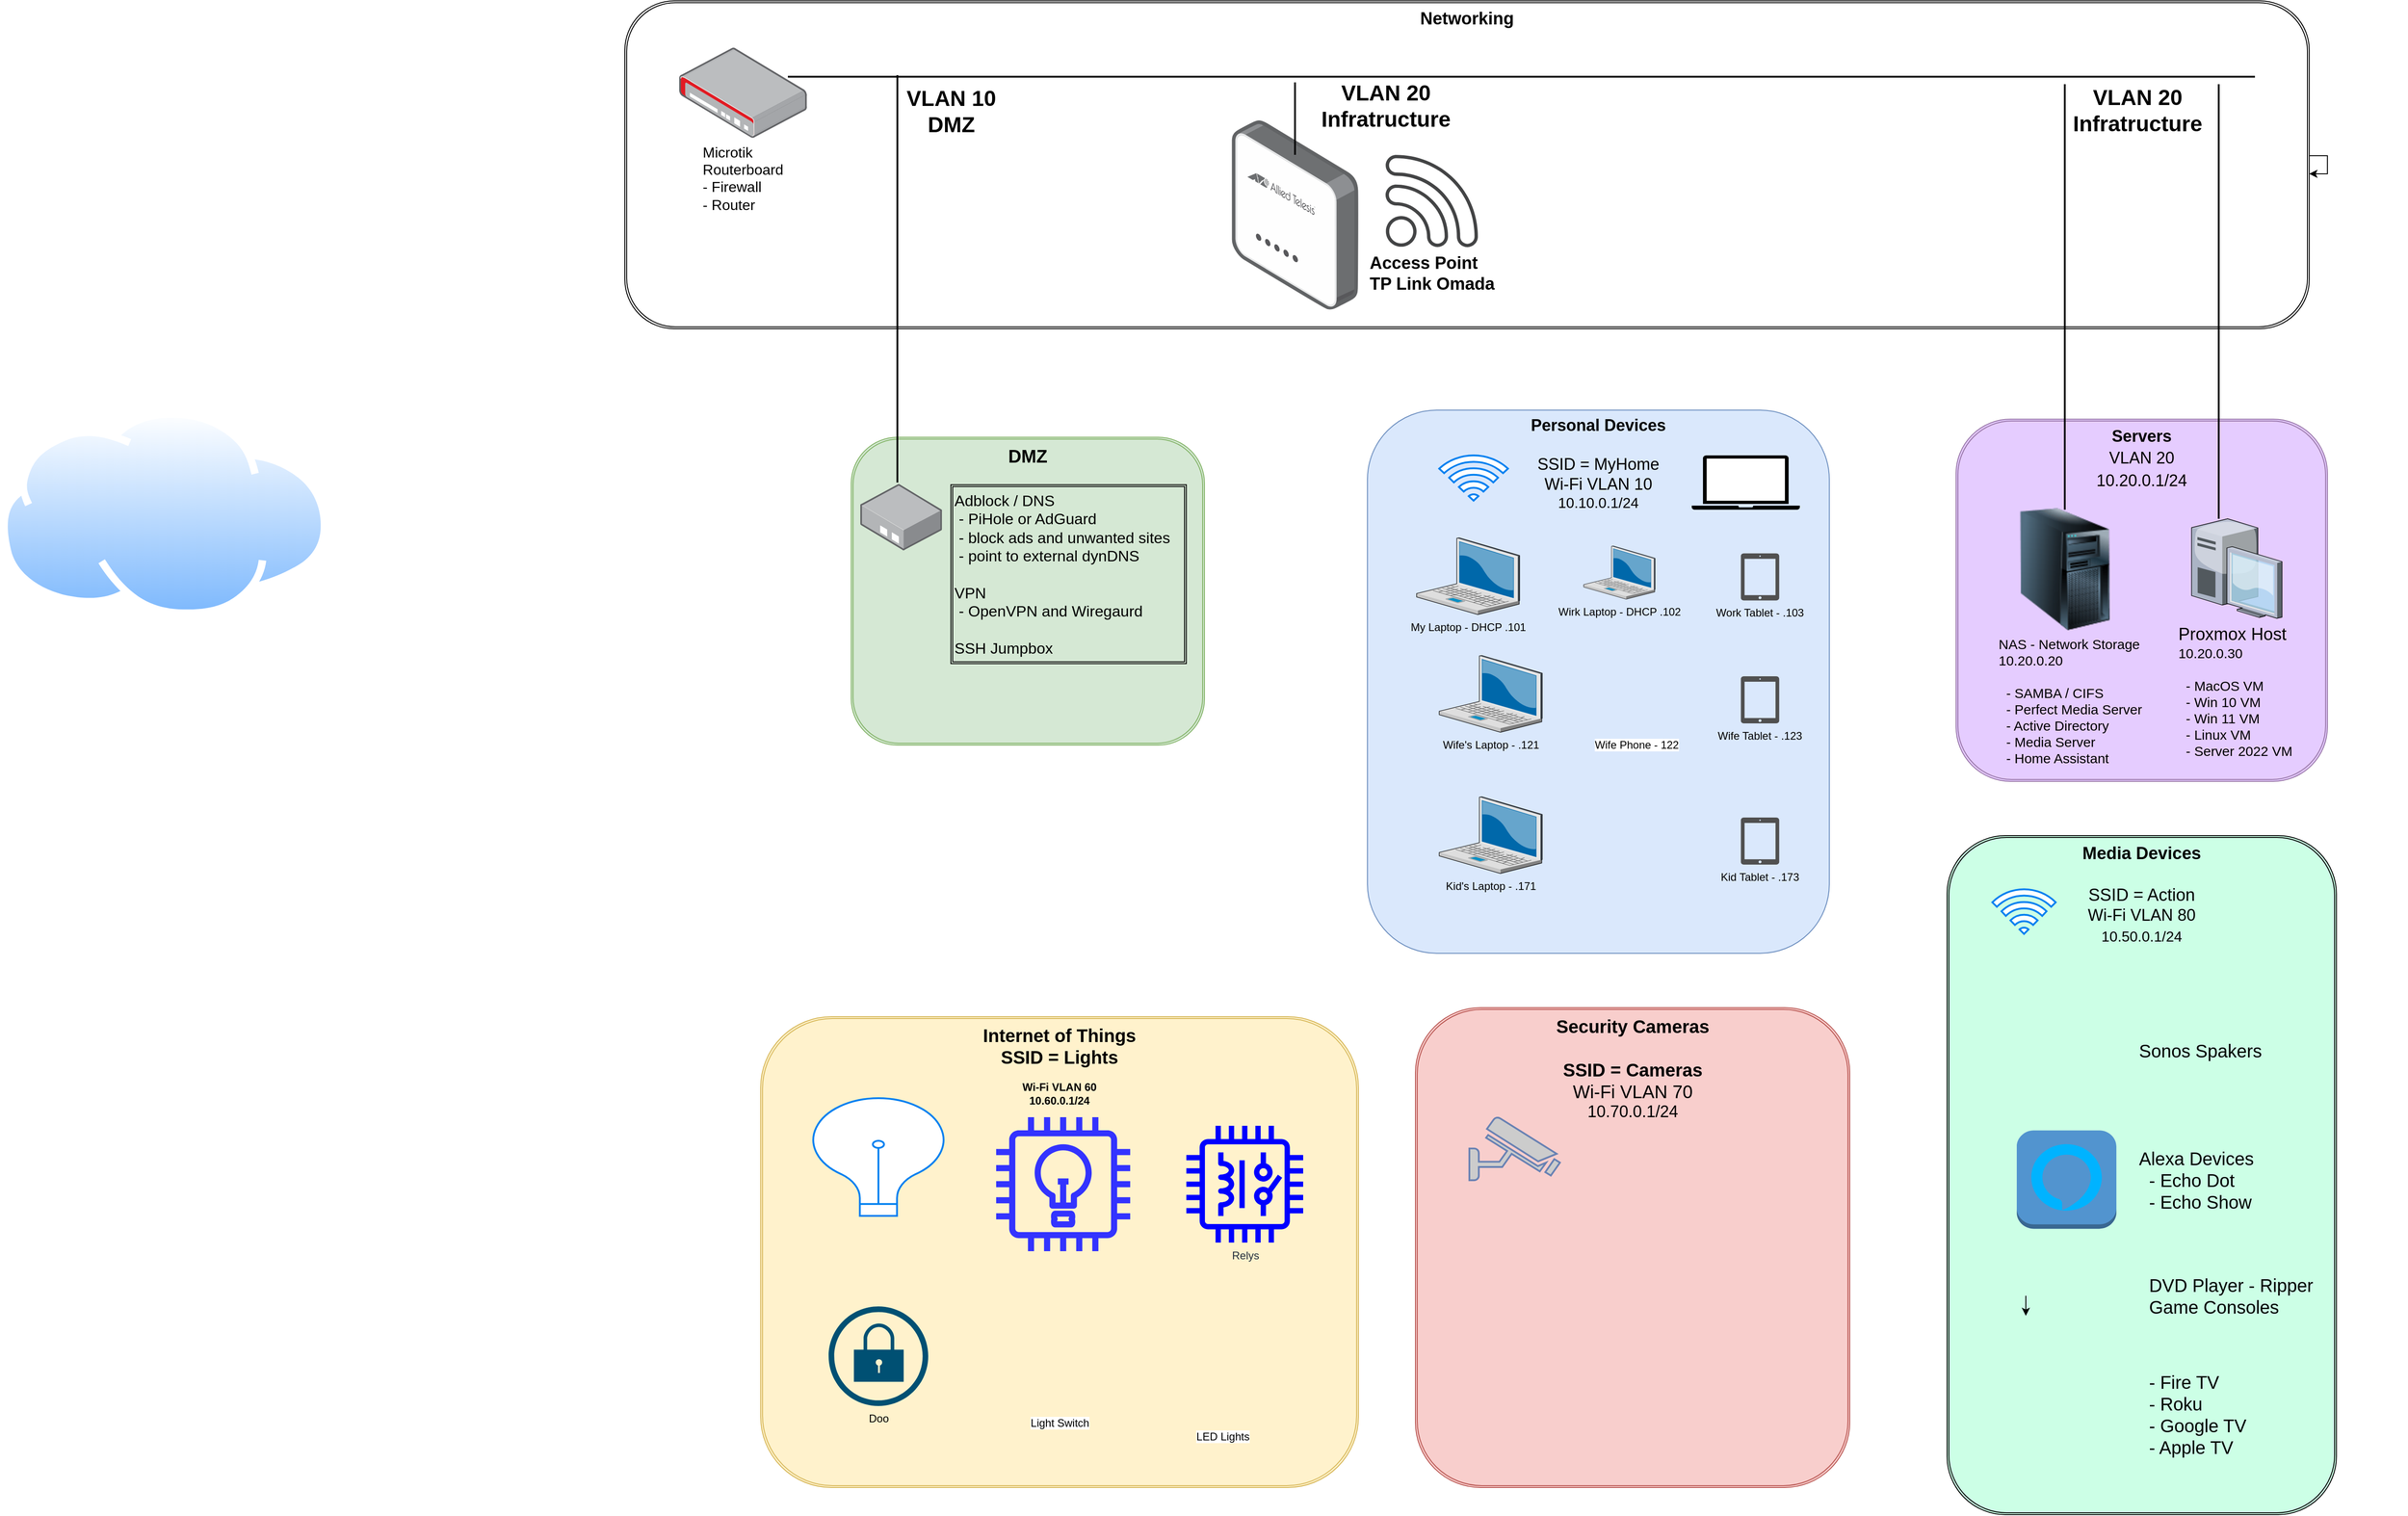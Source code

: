 <mxfile version="21.6.6" type="github">
  <diagram name="Page-1" id="CxP3ihrh33-720mjl4FX">
    <mxGraphModel dx="3594" dy="767" grid="1" gridSize="10" guides="1" tooltips="1" connect="1" arrows="1" fold="1" page="1" pageScale="1" pageWidth="1200" pageHeight="1920" math="0" shadow="0">
      <root>
        <mxCell id="0" />
        <mxCell id="1" parent="0" />
        <mxCell id="Xmdy9W3AYmFhp-Yp_AOq-49" value="" style="group" parent="1" vertex="1" connectable="0">
          <mxGeometry x="440" y="540" width="410" height="400" as="geometry" />
        </mxCell>
        <mxCell id="Xmdy9W3AYmFhp-Yp_AOq-30" value="&lt;sup style=&quot;&quot;&gt;&lt;font style=&quot;font-size: 18px;&quot;&gt;&lt;b&gt;Servers&lt;/b&gt;&lt;br&gt;VLAN 20&lt;br&gt;10.20.0.1/24&lt;br&gt;&lt;/font&gt;&lt;/sup&gt;" style="shape=ext;double=1;rounded=1;whiteSpace=wrap;html=1;fillColor=#E5CCFF;strokeColor=#9673a6;verticalAlign=top;" parent="Xmdy9W3AYmFhp-Yp_AOq-49" vertex="1">
          <mxGeometry width="410" height="400" as="geometry" />
        </mxCell>
        <mxCell id="Xmdy9W3AYmFhp-Yp_AOq-19" value="&lt;div style=&quot;text-align: left;&quot;&gt;&lt;span style=&quot;font-size: 19px; background-color: initial;&quot;&gt;Proxmox Host&lt;/span&gt;&lt;/div&gt;&lt;font style=&quot;font-size: 15px;&quot;&gt;&lt;div style=&quot;text-align: left;&quot;&gt;&lt;font style=&quot;background-color: initial; font-size: 15px;&quot;&gt;10.20.0.30&amp;nbsp; &amp;nbsp;&lt;/font&gt;&lt;/div&gt;&lt;div style=&quot;text-align: left;&quot;&gt;&lt;font style=&quot;background-color: initial; font-size: 15px;&quot;&gt;&lt;br&gt;&lt;/font&gt;&lt;/div&gt;&lt;div style=&quot;text-align: left;&quot;&gt;&lt;font style=&quot;background-color: initial; font-size: 15px;&quot;&gt;&amp;nbsp; -&lt;/font&gt;&lt;span style=&quot;background-color: initial;&quot;&gt;&amp;nbsp;MacOS VM&lt;/span&gt;&lt;/div&gt;&lt;/font&gt;&lt;div style=&quot;text-align: left; font-size: 15px;&quot;&gt;&lt;span style=&quot;background-color: initial;&quot;&gt;&lt;font style=&quot;font-size: 15px;&quot;&gt;&amp;nbsp; - Win 10 VM&lt;/font&gt;&lt;/span&gt;&lt;/div&gt;&lt;div style=&quot;text-align: left; font-size: 15px;&quot;&gt;&lt;span style=&quot;background-color: initial;&quot;&gt;&lt;font style=&quot;font-size: 15px;&quot;&gt;&amp;nbsp; - Win 11 VM&lt;/font&gt;&lt;/span&gt;&lt;/div&gt;&lt;div style=&quot;text-align: left; font-size: 15px;&quot;&gt;&lt;span style=&quot;background-color: initial;&quot;&gt;&lt;font style=&quot;font-size: 15px;&quot;&gt;&amp;nbsp; - Linux VM&lt;/font&gt;&lt;/span&gt;&lt;/div&gt;&lt;div style=&quot;text-align: left; font-size: 15px;&quot;&gt;&lt;span style=&quot;background-color: initial;&quot;&gt;&lt;font style=&quot;font-size: 15px;&quot;&gt;&amp;nbsp; - Server 2022 VM&amp;nbsp;&lt;/font&gt;&lt;/span&gt;&lt;/div&gt;" style="verticalLabelPosition=bottom;sketch=0;aspect=fixed;html=1;verticalAlign=top;strokeColor=none;align=center;outlineConnect=0;shape=mxgraph.citrix.desktop;" parent="Xmdy9W3AYmFhp-Yp_AOq-49" vertex="1">
          <mxGeometry x="260" y="110" width="99.9" height="110" as="geometry" />
        </mxCell>
        <mxCell id="Xmdy9W3AYmFhp-Yp_AOq-46" value="" style="group" parent="Xmdy9W3AYmFhp-Yp_AOq-49" vertex="1" connectable="0">
          <mxGeometry x="45" y="98" width="150" height="135.1" as="geometry" />
        </mxCell>
        <mxCell id="Xmdy9W3AYmFhp-Yp_AOq-32" value="&lt;font style=&quot;font-size: 15px;&quot;&gt;&lt;font style=&quot;font-size: 15px;&quot;&gt;NAS - Network Storage&lt;br&gt;&lt;/font&gt;10.20.0.20&lt;br&gt;&lt;br&gt;&amp;nbsp; - SAMBA / CIFS&lt;br&gt;&amp;nbsp; - Perfect Media Server&lt;br&gt;&amp;nbsp; - Active Directory&lt;br&gt;&lt;div style=&quot;&quot;&gt;&lt;span style=&quot;background-color: initial;&quot;&gt;&amp;nbsp; - Media Server&lt;/span&gt;&lt;/div&gt;&lt;div style=&quot;&quot;&gt;&lt;span style=&quot;background-color: initial;&quot;&gt;&amp;nbsp; - Home Assistant&lt;/span&gt;&lt;/div&gt;&lt;/font&gt;" style="image;html=1;image=img/lib/clip_art/computers/Server_Tower_128x128.png;imageBackground=none;labelBackgroundColor=none;align=left;" parent="Xmdy9W3AYmFhp-Yp_AOq-46" vertex="1">
          <mxGeometry width="150" height="135.1" as="geometry" />
        </mxCell>
        <mxCell id="Xmdy9W3AYmFhp-Yp_AOq-45" value="" style="group" parent="Xmdy9W3AYmFhp-Yp_AOq-46" vertex="1" connectable="0">
          <mxGeometry x="30" y="20" width="42.94" height="94.94" as="geometry" />
        </mxCell>
        <mxCell id="Xmdy9W3AYmFhp-Yp_AOq-40" value="" style="shape=image;html=1;verticalAlign=top;verticalLabelPosition=bottom;labelBackgroundColor=#ffffff;imageAspect=0;aspect=fixed;image=https://cdn4.iconfinder.com/data/icons/computer-hardware/128/Harddrive_Vista.png" parent="Xmdy9W3AYmFhp-Yp_AOq-45" vertex="1">
          <mxGeometry width="40" height="40" as="geometry" />
        </mxCell>
        <mxCell id="Xmdy9W3AYmFhp-Yp_AOq-44" value="" style="shape=image;html=1;verticalAlign=top;verticalLabelPosition=bottom;labelBackgroundColor=#ffffff;imageAspect=0;aspect=fixed;image=https://cdn4.iconfinder.com/data/icons/computer-hardware/128/Harddrive_Vista.png" parent="Xmdy9W3AYmFhp-Yp_AOq-45" vertex="1">
          <mxGeometry y="52" width="42.94" height="42.94" as="geometry" />
        </mxCell>
        <mxCell id="Xmdy9W3AYmFhp-Yp_AOq-41" value="" style="shape=image;html=1;verticalAlign=top;verticalLabelPosition=bottom;labelBackgroundColor=#ffffff;imageAspect=0;aspect=fixed;image=https://cdn4.iconfinder.com/data/icons/computer-hardware/128/Harddrive_Vista.png" parent="Xmdy9W3AYmFhp-Yp_AOq-45" vertex="1">
          <mxGeometry y="26.06" width="42.94" height="42.94" as="geometry" />
        </mxCell>
        <mxCell id="Xmdy9W3AYmFhp-Yp_AOq-55" value="" style="group" parent="1" vertex="1" connectable="0">
          <mxGeometry x="-780" y="560" width="390" height="340" as="geometry" />
        </mxCell>
        <mxCell id="Xmdy9W3AYmFhp-Yp_AOq-22" value="&lt;b&gt;DMZ&lt;/b&gt;" style="shape=ext;double=1;rounded=1;whiteSpace=wrap;html=1;fillColor=#d5e8d4;strokeColor=#82b366;fontSize=20;verticalAlign=top;" parent="Xmdy9W3AYmFhp-Yp_AOq-55" vertex="1">
          <mxGeometry width="390" height="340" as="geometry" />
        </mxCell>
        <mxCell id="Xmdy9W3AYmFhp-Yp_AOq-26" value="" style="group" parent="Xmdy9W3AYmFhp-Yp_AOq-55" vertex="1" connectable="0">
          <mxGeometry x="10" y="51.4" width="90.21" height="73.6" as="geometry" />
        </mxCell>
        <mxCell id="Xmdy9W3AYmFhp-Yp_AOq-25" value="" style="points=[];aspect=fixed;html=1;align=center;shadow=0;dashed=0;image;image=img/lib/allied_telesis/media_converters/Media_Converter_Standalone.svg;" parent="Xmdy9W3AYmFhp-Yp_AOq-26" vertex="1">
          <mxGeometry width="90.21" height="73.6" as="geometry" />
        </mxCell>
        <mxCell id="Xmdy9W3AYmFhp-Yp_AOq-23" value="" style="shape=image;html=1;verticalAlign=top;verticalLabelPosition=bottom;labelBackgroundColor=#ffffff;imageAspect=0;aspect=fixed;image=https://cdn1.iconfinder.com/data/icons/fruit-136/64/Fruit_iconfree_Filled_Outline_raspberry-healthy-organic-food-fruit_icon-128.png" parent="Xmdy9W3AYmFhp-Yp_AOq-26" vertex="1">
          <mxGeometry x="33.31" y="13.6" width="23.6" height="23.6" as="geometry" />
        </mxCell>
        <mxCell id="Xmdy9W3AYmFhp-Yp_AOq-27" value="&lt;font style=&quot;font-size: 17px;&quot;&gt;Adblock / DNS&lt;br&gt;&amp;nbsp;- PiHole or AdGuard&lt;br&gt;&amp;nbsp;- block ads and unwanted sites&lt;br&gt;&amp;nbsp;- point to external dynDNS&lt;br&gt;&lt;br&gt;VPN&lt;br&gt;&amp;nbsp;- OpenVPN and Wiregaurd&lt;br&gt;&lt;br&gt;SSH Jumpbox&lt;br&gt;&lt;/font&gt;" style="shape=ext;double=1;rounded=0;whiteSpace=wrap;html=1;fillColor=none;align=left;verticalAlign=top;" parent="Xmdy9W3AYmFhp-Yp_AOq-55" vertex="1">
          <mxGeometry x="110" y="52.4" width="260" height="197.6" as="geometry" />
        </mxCell>
        <mxCell id="Xmdy9W3AYmFhp-Yp_AOq-85" value="" style="group" parent="1" vertex="1" connectable="0">
          <mxGeometry x="-990" y="78" width="1860" height="527.29" as="geometry" />
        </mxCell>
        <mxCell id="Xmdy9W3AYmFhp-Yp_AOq-90" value="" style="group" parent="Xmdy9W3AYmFhp-Yp_AOq-85" vertex="1" connectable="0">
          <mxGeometry x="-40" width="1860" height="362" as="geometry" />
        </mxCell>
        <mxCell id="Xmdy9W3AYmFhp-Yp_AOq-51" value="&lt;font style=&quot;font-size: 19px;&quot;&gt;&lt;b&gt;Networking&lt;/b&gt;&lt;/font&gt;" style="shape=ext;double=1;rounded=1;whiteSpace=wrap;html=1;verticalAlign=top;" parent="Xmdy9W3AYmFhp-Yp_AOq-90" vertex="1">
          <mxGeometry width="1860" height="362" as="geometry" />
        </mxCell>
        <mxCell id="Xmdy9W3AYmFhp-Yp_AOq-52" value="&lt;div style=&quot;text-align: left; font-size: 16px;&quot;&gt;&lt;font style=&quot;font-size: 16px;&quot;&gt;Microtik&lt;/font&gt;&lt;/div&gt;&lt;div style=&quot;text-align: left; font-size: 16px;&quot;&gt;&lt;font style=&quot;font-size: 16px;&quot;&gt;Routerboard&lt;/font&gt;&lt;/div&gt;&lt;div style=&quot;text-align: left; font-size: 16px;&quot;&gt;&lt;font style=&quot;font-size: 16px;&quot;&gt;- Firewall&lt;/font&gt;&lt;/div&gt;&lt;div style=&quot;text-align: left; font-size: 16px;&quot;&gt;&lt;font style=&quot;font-size: 16px;&quot;&gt;- Router&lt;/font&gt;&lt;/div&gt;" style="points=[];aspect=fixed;html=1;align=center;shadow=0;dashed=0;image;image=img/lib/allied_telesis/security/Router_VPN.svg;" parent="Xmdy9W3AYmFhp-Yp_AOq-90" vertex="1">
          <mxGeometry x="60" y="51.429" width="140.91" height="100" as="geometry" />
        </mxCell>
        <mxCell id="Xmdy9W3AYmFhp-Yp_AOq-60" style="edgeStyle=orthogonalEdgeStyle;rounded=0;orthogonalLoop=1;jettySize=auto;html=1;" parent="Xmdy9W3AYmFhp-Yp_AOq-90" source="Xmdy9W3AYmFhp-Yp_AOq-51" target="Xmdy9W3AYmFhp-Yp_AOq-51" edge="1">
          <mxGeometry relative="1" as="geometry" />
        </mxCell>
        <mxCell id="Xmdy9W3AYmFhp-Yp_AOq-84" value="" style="points=[];aspect=fixed;html=1;align=center;shadow=0;dashed=0;image;image=img/lib/allied_telesis/wireless/Access_Point_Indoor.svg;" parent="Xmdy9W3AYmFhp-Yp_AOq-90" vertex="1">
          <mxGeometry x="670" y="131.996" width="140" height="208.86" as="geometry" />
        </mxCell>
        <mxCell id="Xmdy9W3AYmFhp-Yp_AOq-59" value="" style="line;strokeWidth=2;html=1;" parent="Xmdy9W3AYmFhp-Yp_AOq-90" vertex="1">
          <mxGeometry x="180" y="77.286" width="1620" height="12.929" as="geometry" />
        </mxCell>
        <mxCell id="Xmdy9W3AYmFhp-Yp_AOq-86" value="" style="line;strokeWidth=2;direction=south;html=1;" parent="Xmdy9W3AYmFhp-Yp_AOq-90" vertex="1">
          <mxGeometry x="640" y="90" width="200" height="80" as="geometry" />
        </mxCell>
        <mxCell id="Xmdy9W3AYmFhp-Yp_AOq-91" value="&lt;div style=&quot;text-align: left;&quot;&gt;&lt;b style=&quot;background-color: initial; font-size: 19px;&quot;&gt;Access Point&lt;/b&gt;&lt;/div&gt;&lt;b style=&quot;font-size: 19px;&quot;&gt;&lt;div style=&quot;text-align: left;&quot;&gt;&lt;b style=&quot;background-color: initial;&quot;&gt;TP Link Omada&lt;/b&gt;&lt;/div&gt;&lt;/b&gt;" style="sketch=0;pointerEvents=1;shadow=0;dashed=0;html=1;strokeColor=none;fillColor=#434445;aspect=fixed;labelPosition=center;verticalLabelPosition=bottom;verticalAlign=top;align=center;outlineConnect=0;shape=mxgraph.vvd.wi_fi;" parent="Xmdy9W3AYmFhp-Yp_AOq-90" vertex="1">
          <mxGeometry x="840" y="170" width="102" height="102" as="geometry" />
        </mxCell>
        <mxCell id="Xmdy9W3AYmFhp-Yp_AOq-133" value="VLAN 10&lt;br&gt;DMZ" style="text;strokeColor=none;fillColor=none;html=1;fontSize=24;fontStyle=1;verticalAlign=middle;align=center;" parent="Xmdy9W3AYmFhp-Yp_AOq-90" vertex="1">
          <mxGeometry x="310" y="102" width="100" height="40" as="geometry" />
        </mxCell>
        <mxCell id="Xmdy9W3AYmFhp-Yp_AOq-134" value="VLAN 20&lt;br&gt;Infratructure" style="text;strokeColor=none;fillColor=none;html=1;fontSize=24;fontStyle=1;verticalAlign=middle;align=center;" parent="Xmdy9W3AYmFhp-Yp_AOq-90" vertex="1">
          <mxGeometry x="700" y="92" width="280" height="48" as="geometry" />
        </mxCell>
        <mxCell id="Xmdy9W3AYmFhp-Yp_AOq-61" value="" style="line;strokeWidth=2;direction=south;html=1;" parent="1" vertex="1">
          <mxGeometry x="460" y="170" width="200" height="470" as="geometry" />
        </mxCell>
        <mxCell id="Xmdy9W3AYmFhp-Yp_AOq-62" value="" style="line;strokeWidth=2;direction=south;html=1;" parent="1" vertex="1">
          <mxGeometry x="630" y="170" width="200" height="480" as="geometry" />
        </mxCell>
        <mxCell id="Xmdy9W3AYmFhp-Yp_AOq-63" value="" style="line;strokeWidth=2;direction=south;html=1;" parent="1" vertex="1">
          <mxGeometry x="-829.09" y="160" width="200" height="450" as="geometry" />
        </mxCell>
        <mxCell id="Xmdy9W3AYmFhp-Yp_AOq-99" value="" style="group" parent="1" vertex="1" connectable="0">
          <mxGeometry x="430" y="1000" width="508" height="750" as="geometry" />
        </mxCell>
        <mxCell id="Xmdy9W3AYmFhp-Yp_AOq-50" value="&lt;font style=&quot;font-size: 19px;&quot;&gt;&lt;b&gt;Media Devices&lt;br&gt;&lt;br&gt;&lt;/b&gt;SSID = Action&lt;br style=&quot;border-color: var(--border-color); font-size: 12px;&quot;&gt;&lt;span style=&quot;border-color: var(--border-color); font-size: 18px;&quot;&gt;Wi-Fi VLAN 80&lt;br style=&quot;border-color: var(--border-color);&quot;&gt;&lt;/span&gt;&lt;font style=&quot;border-color: var(--border-color); font-size: 16px;&quot;&gt;10.50.0.1/24&lt;/font&gt;&lt;b&gt;&lt;br&gt;&lt;/b&gt;&lt;/font&gt;" style="shape=ext;double=1;rounded=1;whiteSpace=wrap;html=1;verticalAlign=top;fillColor=#CCFFE6;" parent="Xmdy9W3AYmFhp-Yp_AOq-99" vertex="1">
          <mxGeometry width="430" height="750" as="geometry" />
        </mxCell>
        <mxCell id="Xmdy9W3AYmFhp-Yp_AOq-75" value="" style="shape=image;html=1;verticalAlign=top;verticalLabelPosition=bottom;labelBackgroundColor=#ffffff;imageAspect=0;aspect=fixed;image=https://cdn0.iconfinder.com/data/icons/iphone-7-airpods-icons/24/apple-tv-box-128.png" parent="Xmdy9W3AYmFhp-Yp_AOq-99" vertex="1">
          <mxGeometry x="100" y="562.5" width="69.079" height="69.079" as="geometry" />
        </mxCell>
        <mxCell id="Xmdy9W3AYmFhp-Yp_AOq-80" value="" style="html=1;verticalLabelPosition=bottom;align=center;labelBackgroundColor=#ffffff;verticalAlign=top;strokeWidth=2;strokeColor=#0080F0;shadow=0;dashed=0;shape=mxgraph.ios7.icons.wifi;pointerEvents=1" parent="Xmdy9W3AYmFhp-Yp_AOq-99" vertex="1">
          <mxGeometry x="50" y="59.211" width="70" height="49.342" as="geometry" />
        </mxCell>
        <mxCell id="Xmdy9W3AYmFhp-Yp_AOq-71" value="" style="group" parent="Xmdy9W3AYmFhp-Yp_AOq-99" vertex="1" connectable="0">
          <mxGeometry x="77" y="320.724" width="431" height="118.421" as="geometry" />
        </mxCell>
        <mxCell id="Xmdy9W3AYmFhp-Yp_AOq-68" value="" style="outlineConnect=0;dashed=0;verticalLabelPosition=bottom;verticalAlign=top;align=center;html=1;shape=mxgraph.aws3.alexa_voice_service;fillColor=#5294CF;gradientColor=none;" parent="Xmdy9W3AYmFhp-Yp_AOq-71" vertex="1">
          <mxGeometry y="4.934" width="110" height="108.553" as="geometry" />
        </mxCell>
        <mxCell id="Xmdy9W3AYmFhp-Yp_AOq-69" value="&lt;font style=&quot;font-size: 20px;&quot;&gt;Alexa Devices&lt;br&gt;&amp;nbsp; - Echo Dot&lt;br&gt;&amp;nbsp; - Echo Show&lt;br&gt;&lt;/font&gt;" style="shape=ext;double=1;rounded=0;whiteSpace=wrap;html=1;align=left;strokeColor=none;fillColor=none;" parent="Xmdy9W3AYmFhp-Yp_AOq-71" vertex="1">
          <mxGeometry x="131" width="300" height="118.421" as="geometry" />
        </mxCell>
        <mxCell id="Xmdy9W3AYmFhp-Yp_AOq-64" value="" style="shape=image;html=1;verticalAlign=top;verticalLabelPosition=bottom;labelBackgroundColor=#ffffff;imageAspect=0;aspect=fixed;image=https://cdn3.iconfinder.com/data/icons/UltimateGnome/128x128/stock/stock_music-library.png" parent="Xmdy9W3AYmFhp-Yp_AOq-99" vertex="1">
          <mxGeometry x="87" y="463.816" width="88.816" height="88.816" as="geometry" />
        </mxCell>
        <mxCell id="Xmdy9W3AYmFhp-Yp_AOq-65" value="" style="shape=image;html=1;verticalAlign=top;verticalLabelPosition=bottom;labelBackgroundColor=#ffffff;imageAspect=0;aspect=fixed;image=https://cdn0.iconfinder.com/data/icons/uiux-001-line/32/UI_UX_UIUX_Sound-128.png" parent="Xmdy9W3AYmFhp-Yp_AOq-99" vertex="1">
          <mxGeometry x="68" y="177.632" width="126.316" height="126.316" as="geometry" />
        </mxCell>
        <mxCell id="Xmdy9W3AYmFhp-Yp_AOq-66" value="&lt;font style=&quot;font-size: 20px;&quot;&gt;Sonos Spakers&lt;/font&gt;" style="shape=ext;double=1;rounded=0;whiteSpace=wrap;html=1;align=left;strokeColor=none;fillColor=none;" parent="Xmdy9W3AYmFhp-Yp_AOq-99" vertex="1">
          <mxGeometry x="208" y="177.632" width="300" height="118.421" as="geometry" />
        </mxCell>
        <mxCell id="Xmdy9W3AYmFhp-Yp_AOq-72" style="edgeStyle=orthogonalEdgeStyle;rounded=0;orthogonalLoop=1;jettySize=auto;html=1;exitX=0;exitY=0.5;exitDx=0;exitDy=0;entryX=0;entryY=0.75;entryDx=0;entryDy=0;" parent="Xmdy9W3AYmFhp-Yp_AOq-99" source="Xmdy9W3AYmFhp-Yp_AOq-64" target="Xmdy9W3AYmFhp-Yp_AOq-64" edge="1">
          <mxGeometry relative="1" as="geometry" />
        </mxCell>
        <mxCell id="Xmdy9W3AYmFhp-Yp_AOq-73" value="&lt;span style=&quot;font-size: 20px;&quot;&gt;&amp;nbsp; DVD Player - Ripper&lt;br&gt;&amp;nbsp; Game Consoles&lt;br&gt;&lt;/span&gt;" style="shape=ext;double=1;rounded=0;whiteSpace=wrap;html=1;align=left;strokeColor=none;fillColor=none;" parent="Xmdy9W3AYmFhp-Yp_AOq-99" vertex="1">
          <mxGeometry x="208" y="449.013" width="300" height="118.421" as="geometry" />
        </mxCell>
        <mxCell id="Xmdy9W3AYmFhp-Yp_AOq-78" value="" style="shape=image;html=1;verticalAlign=top;verticalLabelPosition=bottom;labelBackgroundColor=#ffffff;imageAspect=0;aspect=fixed;image=https://cdn0.iconfinder.com/data/icons/iphone-7-airpods-icons-solid-style/24/apple-tv-box-128.png" parent="Xmdy9W3AYmFhp-Yp_AOq-99" vertex="1">
          <mxGeometry x="98" y="641.447" width="77.961" height="77.961" as="geometry" />
        </mxCell>
        <mxCell id="Xmdy9W3AYmFhp-Yp_AOq-97" value="&lt;font style=&quot;font-size: 20px;&quot;&gt;&amp;nbsp; - Fire TV&lt;br&gt;&amp;nbsp; - Roku&lt;br&gt;&amp;nbsp; - Google TV&lt;br&gt;&amp;nbsp; - Apple TV&lt;br&gt;&lt;/font&gt;" style="shape=ext;double=1;rounded=0;whiteSpace=wrap;html=1;align=left;strokeColor=none;fillColor=none;" parent="Xmdy9W3AYmFhp-Yp_AOq-99" vertex="1">
          <mxGeometry x="208" y="580.003" width="300" height="118.421" as="geometry" />
        </mxCell>
        <mxCell id="Xmdy9W3AYmFhp-Yp_AOq-117" value="" style="shape=image;html=1;verticalAlign=top;verticalLabelPosition=bottom;labelBackgroundColor=#ffffff;imageAspect=0;aspect=fixed;image=https://cdn0.iconfinder.com/data/icons/google-material-design-3-0/48/ic_movie_48px-128.png" parent="Xmdy9W3AYmFhp-Yp_AOq-99" vertex="1">
          <mxGeometry x="290" y="30" width="128" height="128" as="geometry" />
        </mxCell>
        <mxCell id="Xmdy9W3AYmFhp-Yp_AOq-101" value="" style="aspect=fixed;perimeter=ellipsePerimeter;html=1;align=center;shadow=0;dashed=0;spacingTop=3;image;image=img/lib/active_directory/internet_cloud.svg;" parent="1" vertex="1">
          <mxGeometry x="-1720" y="530" width="362.71" height="228.5" as="geometry" />
        </mxCell>
        <mxCell id="Xmdy9W3AYmFhp-Yp_AOq-124" value="" style="group" parent="1" vertex="1" connectable="0">
          <mxGeometry x="-880" y="1200" width="660" height="520" as="geometry" />
        </mxCell>
        <mxCell id="Xmdy9W3AYmFhp-Yp_AOq-112" value="Relay" style="group" parent="Xmdy9W3AYmFhp-Yp_AOq-124" vertex="1" connectable="0">
          <mxGeometry width="660" height="520" as="geometry" />
        </mxCell>
        <mxCell id="Xmdy9W3AYmFhp-Yp_AOq-103" value="&lt;font style=&quot;font-size: 20px;&quot;&gt;&lt;b&gt;Internet of Things&lt;br&gt;&lt;/b&gt;&lt;/font&gt;&lt;div&gt;&lt;font style=&quot;font-size: 20px;&quot;&gt;&lt;b&gt;SSID = Lights&lt;/b&gt;&lt;/font&gt;&lt;/div&gt;&lt;br&gt;&lt;div&gt;&lt;b&gt;Wi-Fi VLAN 60&lt;/b&gt;&lt;/div&gt;&lt;div&gt;&lt;b&gt;10.60.0.1/24&lt;br&gt;&lt;/b&gt;&lt;/div&gt;" style="shape=ext;double=1;rounded=1;whiteSpace=wrap;html=1;verticalAlign=top;fillColor=#fff2cc;strokeColor=#d6b656;" parent="Xmdy9W3AYmFhp-Yp_AOq-112" vertex="1">
          <mxGeometry width="660" height="520" as="geometry" />
        </mxCell>
        <mxCell id="Xmdy9W3AYmFhp-Yp_AOq-106" value="Doo" style="sketch=0;points=[[0.5,0,0],[1,0.5,0],[0.5,1,0],[0,0.5,0],[0.145,0.145,0],[0.856,0.145,0],[0.855,0.856,0],[0.145,0.855,0]];verticalLabelPosition=bottom;html=1;verticalAlign=top;aspect=fixed;align=center;pointerEvents=1;shape=mxgraph.cisco19.lock;fillColor=#005073;strokeColor=none;" parent="Xmdy9W3AYmFhp-Yp_AOq-112" vertex="1">
          <mxGeometry x="75" y="320" width="110" height="110" as="geometry" />
        </mxCell>
        <mxCell id="Xmdy9W3AYmFhp-Yp_AOq-107" value="" style="html=1;verticalLabelPosition=bottom;align=center;labelBackgroundColor=#ffffff;verticalAlign=top;strokeWidth=2;strokeColor=#0080F0;shadow=0;dashed=0;shape=mxgraph.ios7.icons.lightbulb;" parent="Xmdy9W3AYmFhp-Yp_AOq-112" vertex="1">
          <mxGeometry x="52" y="90" width="156" height="130" as="geometry" />
        </mxCell>
        <mxCell id="Xmdy9W3AYmFhp-Yp_AOq-108" value="" style="sketch=0;outlineConnect=0;fontColor=#232F3E;gradientColor=none;fillColor=#3333FF;strokeColor=none;dashed=0;verticalLabelPosition=bottom;verticalAlign=top;align=center;html=1;fontSize=12;fontStyle=0;aspect=fixed;pointerEvents=1;shape=mxgraph.aws4.lightbulb;" parent="Xmdy9W3AYmFhp-Yp_AOq-112" vertex="1">
          <mxGeometry x="260" y="111" width="148" height="148" as="geometry" />
        </mxCell>
        <mxCell id="Xmdy9W3AYmFhp-Yp_AOq-109" value="Relys" style="sketch=0;outlineConnect=0;fontColor=#232F3E;gradientColor=none;fillColor=#0000FF;strokeColor=none;dashed=0;verticalLabelPosition=bottom;verticalAlign=top;align=center;html=1;fontSize=12;fontStyle=0;aspect=fixed;pointerEvents=1;shape=mxgraph.aws4.iot_thing_relay;" parent="Xmdy9W3AYmFhp-Yp_AOq-112" vertex="1">
          <mxGeometry x="470" y="120.5" width="129" height="129" as="geometry" />
        </mxCell>
        <mxCell id="Xmdy9W3AYmFhp-Yp_AOq-110" value="Light Switch" style="shape=image;html=1;verticalAlign=top;verticalLabelPosition=bottom;labelBackgroundColor=#ffffff;imageAspect=0;aspect=fixed;image=https://cdn0.iconfinder.com/data/icons/pursuit/24/lightswitch.png" parent="Xmdy9W3AYmFhp-Yp_AOq-112" vertex="1">
          <mxGeometry x="270" y="315" width="120" height="120" as="geometry" />
        </mxCell>
        <mxCell id="Xmdy9W3AYmFhp-Yp_AOq-111" value="LED Lights" style="shape=image;html=1;verticalAlign=top;verticalLabelPosition=bottom;labelBackgroundColor=#ffffff;imageAspect=0;aspect=fixed;image=https://cdn3.iconfinder.com/data/icons/energy-and-power-glyph-24-px/24/Lamp_electric_light_led_bulb_light_bulb_luminaire-128.png" parent="Xmdy9W3AYmFhp-Yp_AOq-112" vertex="1">
          <mxGeometry x="450" y="330" width="120" height="120" as="geometry" />
        </mxCell>
        <mxCell id="Xmdy9W3AYmFhp-Yp_AOq-118" value="" style="shape=image;html=1;verticalAlign=top;verticalLabelPosition=bottom;labelBackgroundColor=#ffffff;imageAspect=0;aspect=fixed;image=https://cdn2.iconfinder.com/data/icons/new-year-s-hand-drawn-basic/64/stage-128.png" parent="Xmdy9W3AYmFhp-Yp_AOq-124" vertex="1">
          <mxGeometry x="450" y="10" width="128" height="128" as="geometry" />
        </mxCell>
        <mxCell id="Xmdy9W3AYmFhp-Yp_AOq-123" value="" style="group" parent="1" vertex="1" connectable="0">
          <mxGeometry x="-157" y="1190" width="479.55" height="530" as="geometry" />
        </mxCell>
        <mxCell id="Xmdy9W3AYmFhp-Yp_AOq-114" value="&lt;b style=&quot;border-color: var(--border-color); font-size: 20px;&quot;&gt;Security Cameras&lt;br style=&quot;border-color: var(--border-color);&quot;&gt;&lt;br style=&quot;border-color: var(--border-color);&quot;&gt;&lt;/b&gt;&lt;div&gt;&lt;b style=&quot;border-color: var(--border-color); font-size: 20px;&quot;&gt;SSID = Cameras&lt;/b&gt;&lt;/div&gt;&lt;div&gt;&lt;span style=&quot;border-color: var(--border-color); font-size: 20px;&quot;&gt;Wi-Fi VLAN 70&lt;/span&gt;&lt;/div&gt;&lt;div&gt;&lt;font style=&quot;font-size: 18px;&quot;&gt;&lt;span style=&quot;border-color: var(--border-color);&quot;&gt;10.70.0.1/24&lt;/span&gt;&lt;font&gt;&lt;span style=&quot;border-color: var(--border-color);&quot;&gt;&lt;br&gt;&lt;/span&gt;&lt;/font&gt;&lt;/font&gt;&lt;/div&gt;" style="shape=ext;double=1;rounded=1;whiteSpace=wrap;html=1;fillColor=#f8cecc;strokeColor=#b85450;verticalAlign=top;" parent="Xmdy9W3AYmFhp-Yp_AOq-123" vertex="1">
          <mxGeometry width="479.55" height="530" as="geometry" />
        </mxCell>
        <mxCell id="Xmdy9W3AYmFhp-Yp_AOq-116" value="" style="shape=image;html=1;verticalAlign=top;verticalLabelPosition=bottom;labelBackgroundColor=#ffffff;imageAspect=0;aspect=fixed;image=https://cdn4.iconfinder.com/data/icons/essential-app-1/16/video-record-film-movie-128.png" parent="Xmdy9W3AYmFhp-Yp_AOq-123" vertex="1">
          <mxGeometry x="339.55" y="37.193" width="92.982" height="92.982" as="geometry" />
        </mxCell>
        <mxCell id="Xmdy9W3AYmFhp-Yp_AOq-119" value="" style="fontColor=#0066CC;verticalAlign=top;verticalLabelPosition=bottom;labelPosition=center;align=center;html=1;outlineConnect=0;fillColor=#CCCCCC;strokeColor=#6881B3;gradientColor=none;gradientDirection=north;strokeWidth=2;shape=mxgraph.networks.security_camera;" parent="Xmdy9W3AYmFhp-Yp_AOq-123" vertex="1">
          <mxGeometry x="59.55" y="120.877" width="100" height="69.737" as="geometry" />
        </mxCell>
        <mxCell id="Xmdy9W3AYmFhp-Yp_AOq-121" value="" style="shape=image;html=1;verticalAlign=top;verticalLabelPosition=bottom;labelBackgroundColor=#ffffff;imageAspect=0;aspect=fixed;image=https://cdn0.iconfinder.com/data/icons/security-double-color-red-and-black-vol-1/52/camera__technology__multimedia__device__capture-128.png" parent="Xmdy9W3AYmFhp-Yp_AOq-123" vertex="1">
          <mxGeometry x="52.55" y="225.947" width="119.018" height="119.018" as="geometry" />
        </mxCell>
        <mxCell id="Xmdy9W3AYmFhp-Yp_AOq-122" value="" style="shape=image;html=1;verticalAlign=top;verticalLabelPosition=bottom;labelBackgroundColor=#ffffff;imageAspect=0;aspect=fixed;image=https://cdn2.iconfinder.com/data/icons/business-and-education-1/512/131_CCTV_Camera_Security_Surveillance_Technology_technology_smart-128.png" parent="Xmdy9W3AYmFhp-Yp_AOq-123" vertex="1">
          <mxGeometry x="61.55" y="378.439" width="119.018" height="119.018" as="geometry" />
        </mxCell>
        <mxCell id="Xmdy9W3AYmFhp-Yp_AOq-131" value="" style="group" parent="1" vertex="1" connectable="0">
          <mxGeometry x="-210" y="530" width="510" height="600" as="geometry" />
        </mxCell>
        <mxCell id="Xmdy9W3AYmFhp-Yp_AOq-1" value="&lt;font style=&quot;&quot;&gt;&lt;span style=&quot;font-size: 18px;&quot;&gt;&lt;b&gt;Personal Devices&lt;/b&gt;&lt;/span&gt;&lt;br&gt;&lt;span style=&quot;font-size: 18px;&quot;&gt;&lt;br&gt;SSID = MyHome&lt;/span&gt;&lt;br&gt;&lt;span style=&quot;font-size: 18px;&quot;&gt;Wi-Fi VLAN 10&lt;br&gt;&lt;/span&gt;&lt;font style=&quot;font-size: 16px;&quot;&gt;10.10.0.1/24&lt;/font&gt;&lt;br&gt;&lt;/font&gt;" style="rounded=1;whiteSpace=wrap;html=1;fillColor=#dae8fc;strokeColor=#6c8ebf;verticalAlign=top;" parent="Xmdy9W3AYmFhp-Yp_AOq-131" vertex="1">
          <mxGeometry width="510" height="600" as="geometry" />
        </mxCell>
        <mxCell id="Xmdy9W3AYmFhp-Yp_AOq-7" value="" style="html=1;verticalLabelPosition=bottom;align=center;labelBackgroundColor=#ffffff;verticalAlign=top;strokeWidth=2;strokeColor=#0080F0;shadow=0;dashed=0;shape=mxgraph.ios7.icons.wifi;pointerEvents=1" parent="Xmdy9W3AYmFhp-Yp_AOq-131" vertex="1">
          <mxGeometry x="79.213" y="50" width="75.957" height="50" as="geometry" />
        </mxCell>
        <mxCell id="Xmdy9W3AYmFhp-Yp_AOq-8" value="My Laptop - DHCP .101" style="verticalLabelPosition=bottom;sketch=0;aspect=fixed;html=1;verticalAlign=top;strokeColor=none;align=center;outlineConnect=0;shape=mxgraph.citrix.laptop_2;" parent="Xmdy9W3AYmFhp-Yp_AOq-131" vertex="1">
          <mxGeometry x="54.255" y="141" width="113.769" height="84.837" as="geometry" />
        </mxCell>
        <mxCell id="Xmdy9W3AYmFhp-Yp_AOq-11" value="Wife&#39;s Laptop - .121" style="verticalLabelPosition=bottom;sketch=0;aspect=fixed;html=1;verticalAlign=top;strokeColor=none;align=center;outlineConnect=0;shape=mxgraph.citrix.laptop_2;" parent="Xmdy9W3AYmFhp-Yp_AOq-131" vertex="1">
          <mxGeometry x="79.213" y="271" width="113.769" height="84.837" as="geometry" />
        </mxCell>
        <mxCell id="Xmdy9W3AYmFhp-Yp_AOq-12" value="Wife Tablet - .123" style="sketch=0;pointerEvents=1;shadow=0;dashed=0;html=1;strokeColor=none;fillColor=#505050;labelPosition=center;verticalLabelPosition=bottom;verticalAlign=top;outlineConnect=0;align=center;shape=mxgraph.office.devices.tablet_ipad;" parent="Xmdy9W3AYmFhp-Yp_AOq-131" vertex="1">
          <mxGeometry x="412.34" y="294" width="42.319" height="52" as="geometry" />
        </mxCell>
        <mxCell id="Xmdy9W3AYmFhp-Yp_AOq-13" value="Wife Phone - 122" style="shape=image;html=1;verticalAlign=top;verticalLabelPosition=bottom;labelBackgroundColor=#ffffff;imageAspect=0;aspect=fixed;image=https://cdn4.iconfinder.com/data/icons/smart-phones-technologies/128/iphone-color.png" parent="Xmdy9W3AYmFhp-Yp_AOq-131" vertex="1">
          <mxGeometry x="260.426" y="283.5" width="72.577" height="72.577" as="geometry" />
        </mxCell>
        <mxCell id="Xmdy9W3AYmFhp-Yp_AOq-16" value="Kid&#39;s Laptop - .171" style="verticalLabelPosition=bottom;sketch=0;aspect=fixed;html=1;verticalAlign=top;strokeColor=none;align=center;outlineConnect=0;shape=mxgraph.citrix.laptop_2;" parent="Xmdy9W3AYmFhp-Yp_AOq-131" vertex="1">
          <mxGeometry x="79.213" y="427" width="113.769" height="84.837" as="geometry" />
        </mxCell>
        <mxCell id="Xmdy9W3AYmFhp-Yp_AOq-17" value="Kid Tablet - .173" style="sketch=0;pointerEvents=1;shadow=0;dashed=0;html=1;strokeColor=none;fillColor=#505050;labelPosition=center;verticalLabelPosition=bottom;verticalAlign=top;outlineConnect=0;align=center;shape=mxgraph.office.devices.tablet_ipad;" parent="Xmdy9W3AYmFhp-Yp_AOq-131" vertex="1">
          <mxGeometry x="412.34" y="450" width="42.319" height="52" as="geometry" />
        </mxCell>
        <mxCell id="Xmdy9W3AYmFhp-Yp_AOq-18" value="Wirk Laptop - DHCP .102" style="verticalLabelPosition=bottom;sketch=0;aspect=fixed;html=1;verticalAlign=top;strokeColor=none;align=center;outlineConnect=0;shape=mxgraph.citrix.laptop_2;" parent="Xmdy9W3AYmFhp-Yp_AOq-131" vertex="1">
          <mxGeometry x="238.723" y="150" width="78.913" height="58.846" as="geometry" />
        </mxCell>
        <mxCell id="Xmdy9W3AYmFhp-Yp_AOq-20" value="Work Tablet - .103" style="sketch=0;pointerEvents=1;shadow=0;dashed=0;html=1;strokeColor=none;fillColor=#505050;labelPosition=center;verticalLabelPosition=bottom;verticalAlign=top;outlineConnect=0;align=center;shape=mxgraph.office.devices.tablet_ipad;" parent="Xmdy9W3AYmFhp-Yp_AOq-131" vertex="1">
          <mxGeometry x="412.34" y="158.25" width="42.319" height="52" as="geometry" />
        </mxCell>
        <mxCell id="Xmdy9W3AYmFhp-Yp_AOq-128" value="" style="sketch=0;pointerEvents=1;shadow=0;dashed=0;html=1;strokeColor=none;fillColor=#000000;labelPosition=center;verticalLabelPosition=bottom;verticalAlign=top;align=center;outlineConnect=0;shape=mxgraph.veeam2.laptop;" parent="Xmdy9W3AYmFhp-Yp_AOq-131" vertex="1">
          <mxGeometry x="358.085" y="50" width="119.362" height="60" as="geometry" />
        </mxCell>
        <mxCell id="Xmdy9W3AYmFhp-Yp_AOq-135" value="VLAN 20&lt;br&gt;Infratructure" style="text;strokeColor=none;fillColor=none;html=1;fontSize=24;fontStyle=1;verticalAlign=middle;align=center;" parent="1" vertex="1">
          <mxGeometry x="500" y="175" width="280" height="48" as="geometry" />
        </mxCell>
      </root>
    </mxGraphModel>
  </diagram>
</mxfile>
